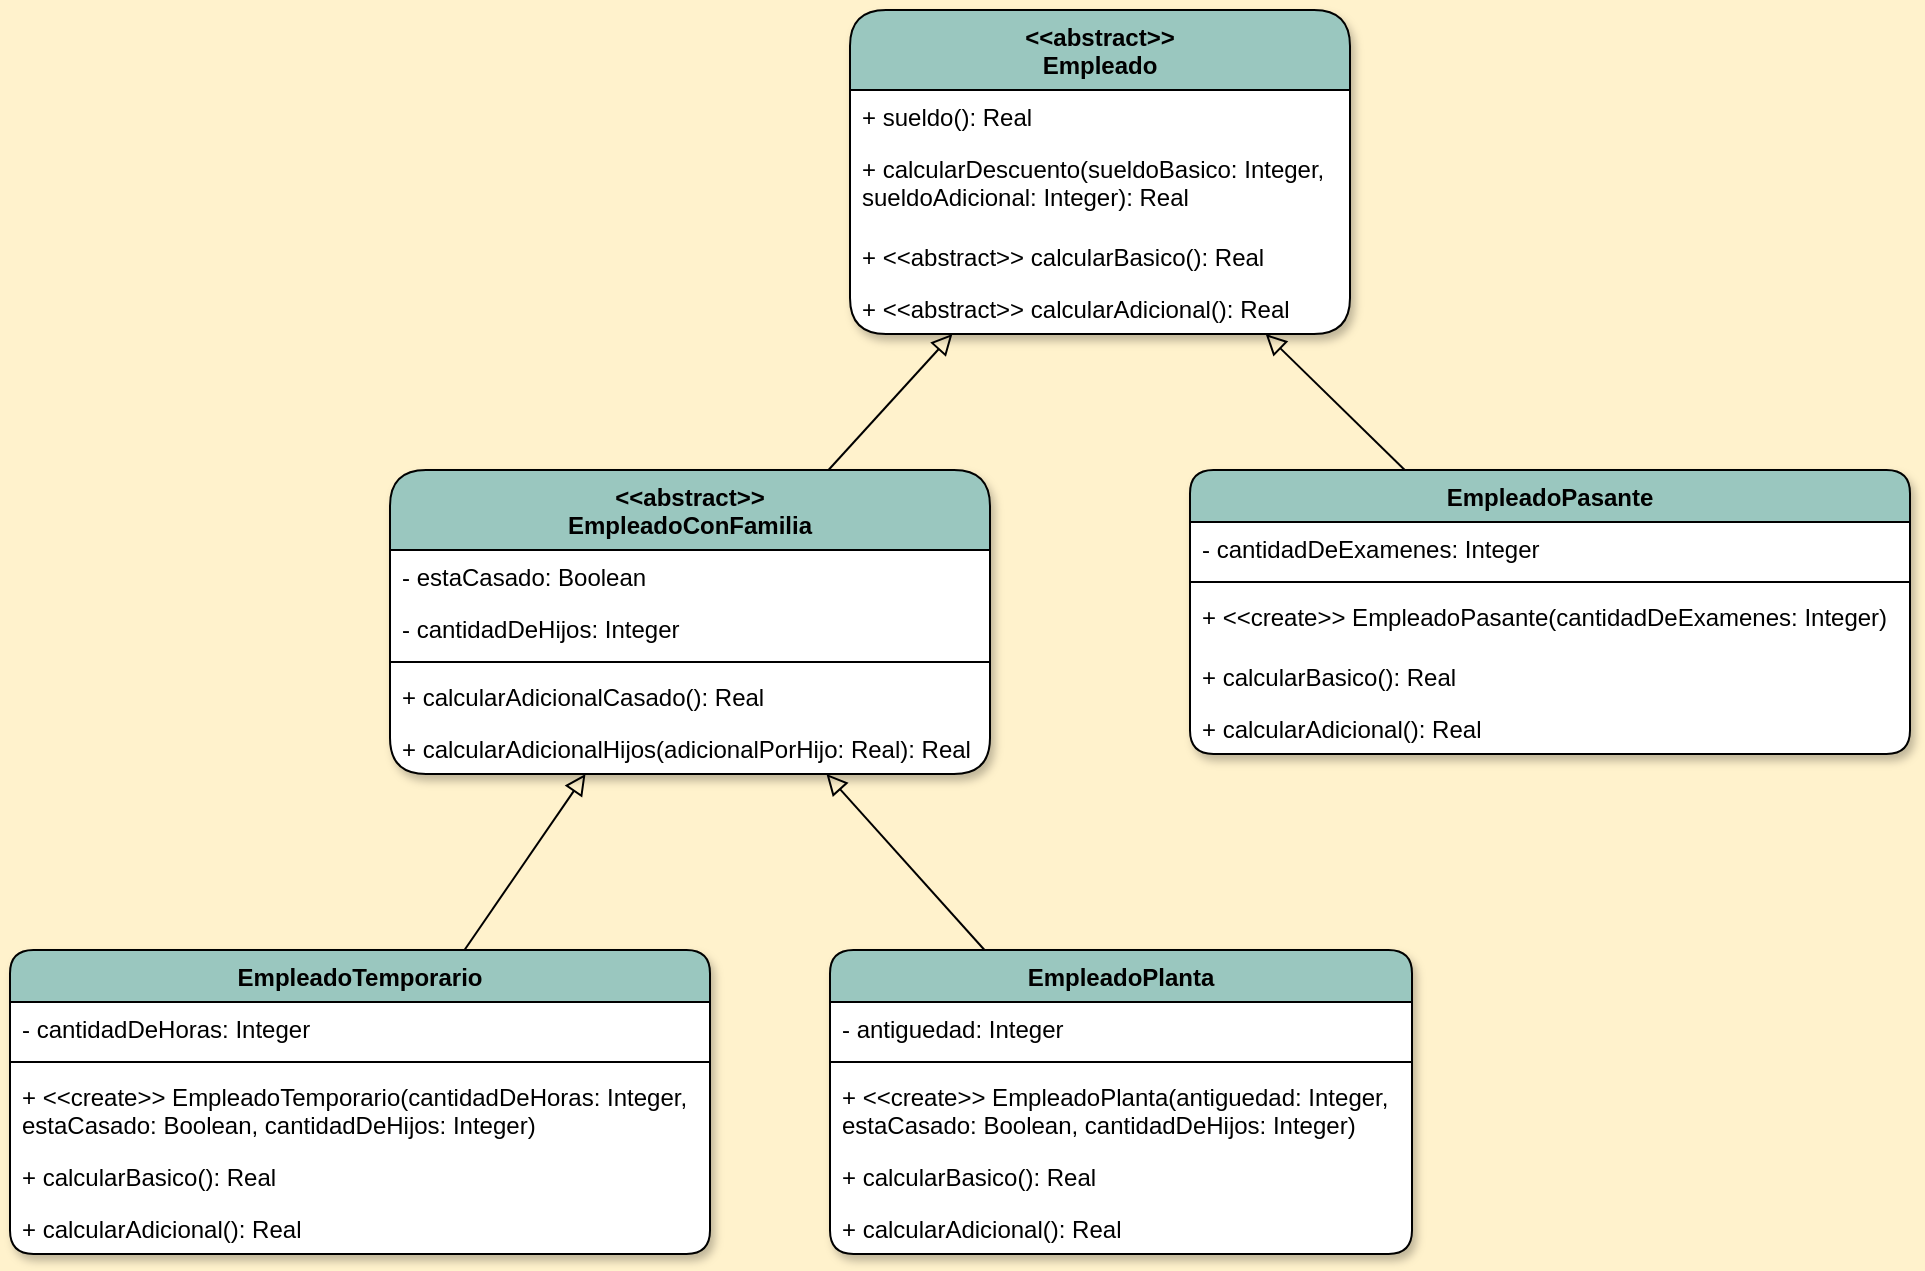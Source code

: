 <mxfile version="24.1.0" type="device">
  <diagram id="C5RBs43oDa-KdzZeNtuy" name="Page-1">
    <mxGraphModel dx="1707" dy="574" grid="1" gridSize="10" guides="1" tooltips="1" connect="1" arrows="1" fold="1" page="1" pageScale="1" pageWidth="827" pageHeight="1169" background="#FFF2CC" math="0" shadow="0">
      <root>
        <mxCell id="WIyWlLk6GJQsqaUBKTNV-0" />
        <mxCell id="WIyWlLk6GJQsqaUBKTNV-1" parent="WIyWlLk6GJQsqaUBKTNV-0" />
        <mxCell id="L9t3TZnKnSuacrHSOexU-0" value="&amp;lt;&amp;lt;abstract&amp;gt;&amp;gt;&lt;div&gt;Empleado&lt;/div&gt;" style="swimlane;fontStyle=1;align=center;verticalAlign=top;childLayout=stackLayout;horizontal=1;startSize=40;horizontalStack=0;resizeParent=1;resizeParentMax=0;resizeLast=0;collapsible=1;marginBottom=0;whiteSpace=wrap;html=1;rounded=1;shadow=1;fillColor=#9AC7BF;gradientColor=none;swimlaneFillColor=default;" parent="WIyWlLk6GJQsqaUBKTNV-1" vertex="1">
          <mxGeometry x="370" y="10" width="250" height="162" as="geometry" />
        </mxCell>
        <mxCell id="L9t3TZnKnSuacrHSOexU-3" value="+ sueldo(): Real" style="text;strokeColor=none;fillColor=none;align=left;verticalAlign=top;spacingLeft=4;spacingRight=4;overflow=hidden;rotatable=0;points=[[0,0.5],[1,0.5]];portConstraint=eastwest;whiteSpace=wrap;html=1;" parent="L9t3TZnKnSuacrHSOexU-0" vertex="1">
          <mxGeometry y="40" width="250" height="26" as="geometry" />
        </mxCell>
        <mxCell id="L9t3TZnKnSuacrHSOexU-31" value="+ calcularDescuento(sueldoBasico: Integer, sueldoAdicional: Integer): Real" style="text;strokeColor=none;fillColor=none;align=left;verticalAlign=top;spacingLeft=4;spacingRight=4;overflow=hidden;rotatable=0;points=[[0,0.5],[1,0.5]];portConstraint=eastwest;whiteSpace=wrap;html=1;" parent="L9t3TZnKnSuacrHSOexU-0" vertex="1">
          <mxGeometry y="66" width="250" height="44" as="geometry" />
        </mxCell>
        <mxCell id="L9t3TZnKnSuacrHSOexU-32" value="+ &amp;lt;&amp;lt;abstract&amp;gt;&amp;gt; calcularBasico(): Real" style="text;strokeColor=none;fillColor=none;align=left;verticalAlign=top;spacingLeft=4;spacingRight=4;overflow=hidden;rotatable=0;points=[[0,0.5],[1,0.5]];portConstraint=eastwest;whiteSpace=wrap;html=1;" parent="L9t3TZnKnSuacrHSOexU-0" vertex="1">
          <mxGeometry y="110" width="250" height="26" as="geometry" />
        </mxCell>
        <mxCell id="L9t3TZnKnSuacrHSOexU-33" value="+ &amp;lt;&amp;lt;abstract&amp;gt;&amp;gt; calcularAdicional(): Real" style="text;strokeColor=none;fillColor=none;align=left;verticalAlign=top;spacingLeft=4;spacingRight=4;overflow=hidden;rotatable=0;points=[[0,0.5],[1,0.5]];portConstraint=eastwest;whiteSpace=wrap;html=1;" parent="L9t3TZnKnSuacrHSOexU-0" vertex="1">
          <mxGeometry y="136" width="250" height="26" as="geometry" />
        </mxCell>
        <mxCell id="L9t3TZnKnSuacrHSOexU-27" style="edgeStyle=none;curved=1;rounded=0;orthogonalLoop=1;jettySize=auto;html=1;fontSize=12;startSize=8;endSize=8;endArrow=block;endFill=0;strokeColor=#000000;" parent="WIyWlLk6GJQsqaUBKTNV-1" source="L9t3TZnKnSuacrHSOexU-4" target="L9t3TZnKnSuacrHSOexU-21" edge="1">
          <mxGeometry relative="1" as="geometry" />
        </mxCell>
        <mxCell id="L9t3TZnKnSuacrHSOexU-4" value="EmpleadoTemporario" style="swimlane;fontStyle=1;align=center;verticalAlign=top;childLayout=stackLayout;horizontal=1;startSize=26;horizontalStack=0;resizeParent=1;resizeParentMax=0;resizeLast=0;collapsible=1;marginBottom=0;whiteSpace=wrap;html=1;rounded=1;shadow=1;fillColor=#9AC7BF;gradientColor=none;swimlaneFillColor=default;" parent="WIyWlLk6GJQsqaUBKTNV-1" vertex="1">
          <mxGeometry x="-50" y="480" width="350" height="152" as="geometry" />
        </mxCell>
        <mxCell id="L9t3TZnKnSuacrHSOexU-5" value="- cantidadDeHoras: Integer" style="text;strokeColor=none;fillColor=none;align=left;verticalAlign=top;spacingLeft=4;spacingRight=4;overflow=hidden;rotatable=0;points=[[0,0.5],[1,0.5]];portConstraint=eastwest;whiteSpace=wrap;html=1;" parent="L9t3TZnKnSuacrHSOexU-4" vertex="1">
          <mxGeometry y="26" width="350" height="26" as="geometry" />
        </mxCell>
        <mxCell id="L9t3TZnKnSuacrHSOexU-6" value="" style="line;strokeWidth=1;fillColor=none;align=left;verticalAlign=middle;spacingTop=-1;spacingLeft=3;spacingRight=3;rotatable=0;labelPosition=right;points=[];portConstraint=eastwest;strokeColor=inherit;" parent="L9t3TZnKnSuacrHSOexU-4" vertex="1">
          <mxGeometry y="52" width="350" height="8" as="geometry" />
        </mxCell>
        <mxCell id="L9t3TZnKnSuacrHSOexU-7" value="+ &amp;lt;&amp;lt;create&amp;gt;&amp;gt; EmpleadoTemporario(cantidadDeHoras: Integer, estaCasado: Boolean, cantidadDeHijos: Integer)" style="text;strokeColor=none;fillColor=none;align=left;verticalAlign=top;spacingLeft=4;spacingRight=4;overflow=hidden;rotatable=0;points=[[0,0.5],[1,0.5]];portConstraint=eastwest;whiteSpace=wrap;html=1;" parent="L9t3TZnKnSuacrHSOexU-4" vertex="1">
          <mxGeometry y="60" width="350" height="40" as="geometry" />
        </mxCell>
        <mxCell id="L9t3TZnKnSuacrHSOexU-34" value="+ calcularBasico(): Real" style="text;strokeColor=none;fillColor=none;align=left;verticalAlign=top;spacingLeft=4;spacingRight=4;overflow=hidden;rotatable=0;points=[[0,0.5],[1,0.5]];portConstraint=eastwest;whiteSpace=wrap;html=1;" parent="L9t3TZnKnSuacrHSOexU-4" vertex="1">
          <mxGeometry y="100" width="350" height="26" as="geometry" />
        </mxCell>
        <mxCell id="L9t3TZnKnSuacrHSOexU-35" value="+ calcularAdicional(): Real" style="text;strokeColor=none;fillColor=none;align=left;verticalAlign=top;spacingLeft=4;spacingRight=4;overflow=hidden;rotatable=0;points=[[0,0.5],[1,0.5]];portConstraint=eastwest;whiteSpace=wrap;html=1;" parent="L9t3TZnKnSuacrHSOexU-4" vertex="1">
          <mxGeometry y="126" width="350" height="26" as="geometry" />
        </mxCell>
        <mxCell id="L9t3TZnKnSuacrHSOexU-28" style="edgeStyle=none;curved=1;rounded=0;orthogonalLoop=1;jettySize=auto;html=1;fontSize=12;startSize=8;endSize=8;strokeColor=#000000;align=center;verticalAlign=middle;fontFamily=Helvetica;fontColor=default;labelBackgroundColor=default;endArrow=block;endFill=0;" parent="WIyWlLk6GJQsqaUBKTNV-1" source="L9t3TZnKnSuacrHSOexU-8" target="L9t3TZnKnSuacrHSOexU-21" edge="1">
          <mxGeometry relative="1" as="geometry" />
        </mxCell>
        <mxCell id="L9t3TZnKnSuacrHSOexU-8" value="EmpleadoPlanta" style="swimlane;fontStyle=1;align=center;verticalAlign=top;childLayout=stackLayout;horizontal=1;startSize=26;horizontalStack=0;resizeParent=1;resizeParentMax=0;resizeLast=0;collapsible=1;marginBottom=0;whiteSpace=wrap;html=1;rounded=1;shadow=1;fillColor=#9AC7BF;gradientColor=none;swimlaneFillColor=default;" parent="WIyWlLk6GJQsqaUBKTNV-1" vertex="1">
          <mxGeometry x="360" y="480" width="291" height="152" as="geometry" />
        </mxCell>
        <mxCell id="L9t3TZnKnSuacrHSOexU-20" value="- antiguedad: Integer" style="text;strokeColor=none;fillColor=none;align=left;verticalAlign=top;spacingLeft=4;spacingRight=4;overflow=hidden;rotatable=0;points=[[0,0.5],[1,0.5]];portConstraint=eastwest;whiteSpace=wrap;html=1;" parent="L9t3TZnKnSuacrHSOexU-8" vertex="1">
          <mxGeometry y="26" width="291" height="26" as="geometry" />
        </mxCell>
        <mxCell id="L9t3TZnKnSuacrHSOexU-10" value="" style="line;strokeWidth=1;fillColor=none;align=left;verticalAlign=middle;spacingTop=-1;spacingLeft=3;spacingRight=3;rotatable=0;labelPosition=right;points=[];portConstraint=eastwest;strokeColor=inherit;" parent="L9t3TZnKnSuacrHSOexU-8" vertex="1">
          <mxGeometry y="52" width="291" height="8" as="geometry" />
        </mxCell>
        <mxCell id="L9t3TZnKnSuacrHSOexU-41" value="+ &amp;lt;&amp;lt;create&amp;gt;&amp;gt; EmpleadoPlanta(antiguedad: Integer, estaCasado: Boolean, cantidadDeHijos: Integer)" style="text;strokeColor=none;fillColor=none;align=left;verticalAlign=top;spacingLeft=4;spacingRight=4;overflow=hidden;rotatable=0;points=[[0,0.5],[1,0.5]];portConstraint=eastwest;whiteSpace=wrap;html=1;" parent="L9t3TZnKnSuacrHSOexU-8" vertex="1">
          <mxGeometry y="60" width="291" height="40" as="geometry" />
        </mxCell>
        <mxCell id="L9t3TZnKnSuacrHSOexU-36" value="+ calcularBasico(): Real" style="text;strokeColor=none;fillColor=none;align=left;verticalAlign=top;spacingLeft=4;spacingRight=4;overflow=hidden;rotatable=0;points=[[0,0.5],[1,0.5]];portConstraint=eastwest;whiteSpace=wrap;html=1;" parent="L9t3TZnKnSuacrHSOexU-8" vertex="1">
          <mxGeometry y="100" width="291" height="26" as="geometry" />
        </mxCell>
        <mxCell id="L9t3TZnKnSuacrHSOexU-37" value="+ calcularAdicional(): Real" style="text;strokeColor=none;fillColor=none;align=left;verticalAlign=top;spacingLeft=4;spacingRight=4;overflow=hidden;rotatable=0;points=[[0,0.5],[1,0.5]];portConstraint=eastwest;whiteSpace=wrap;html=1;" parent="L9t3TZnKnSuacrHSOexU-8" vertex="1">
          <mxGeometry y="126" width="291" height="26" as="geometry" />
        </mxCell>
        <mxCell id="L9t3TZnKnSuacrHSOexU-30" style="edgeStyle=none;curved=1;rounded=0;orthogonalLoop=1;jettySize=auto;html=1;fontSize=12;startSize=8;endSize=8;strokeColor=#000000;align=center;verticalAlign=middle;fontFamily=Helvetica;fontColor=default;labelBackgroundColor=default;endArrow=block;endFill=0;" parent="WIyWlLk6GJQsqaUBKTNV-1" source="L9t3TZnKnSuacrHSOexU-12" target="L9t3TZnKnSuacrHSOexU-0" edge="1">
          <mxGeometry relative="1" as="geometry" />
        </mxCell>
        <mxCell id="L9t3TZnKnSuacrHSOexU-12" value="EmpleadoPasante" style="swimlane;fontStyle=1;align=center;verticalAlign=top;childLayout=stackLayout;horizontal=1;startSize=26;horizontalStack=0;resizeParent=1;resizeParentMax=0;resizeLast=0;collapsible=1;marginBottom=0;whiteSpace=wrap;html=1;rounded=1;shadow=1;fillColor=#9AC7BF;gradientColor=none;swimlaneFillColor=default;" parent="WIyWlLk6GJQsqaUBKTNV-1" vertex="1">
          <mxGeometry x="540" y="240" width="360" height="142" as="geometry" />
        </mxCell>
        <mxCell id="L9t3TZnKnSuacrHSOexU-13" value="- cantidadDeExamenes: Integer" style="text;strokeColor=none;fillColor=none;align=left;verticalAlign=top;spacingLeft=4;spacingRight=4;overflow=hidden;rotatable=0;points=[[0,0.5],[1,0.5]];portConstraint=eastwest;whiteSpace=wrap;html=1;" parent="L9t3TZnKnSuacrHSOexU-12" vertex="1">
          <mxGeometry y="26" width="360" height="26" as="geometry" />
        </mxCell>
        <mxCell id="L9t3TZnKnSuacrHSOexU-14" value="" style="line;strokeWidth=1;fillColor=none;align=left;verticalAlign=middle;spacingTop=-1;spacingLeft=3;spacingRight=3;rotatable=0;labelPosition=right;points=[];portConstraint=eastwest;strokeColor=inherit;" parent="L9t3TZnKnSuacrHSOexU-12" vertex="1">
          <mxGeometry y="52" width="360" height="8" as="geometry" />
        </mxCell>
        <mxCell id="L9t3TZnKnSuacrHSOexU-42" value="+ &amp;lt;&amp;lt;create&amp;gt;&amp;gt; EmpleadoPasante(cantidadDeExamenes: Integer)" style="text;strokeColor=none;fillColor=none;align=left;verticalAlign=top;spacingLeft=4;spacingRight=4;overflow=hidden;rotatable=0;points=[[0,0.5],[1,0.5]];portConstraint=eastwest;whiteSpace=wrap;html=1;" parent="L9t3TZnKnSuacrHSOexU-12" vertex="1">
          <mxGeometry y="60" width="360" height="30" as="geometry" />
        </mxCell>
        <mxCell id="L9t3TZnKnSuacrHSOexU-38" value="+ calcularBasico(): Real" style="text;strokeColor=none;fillColor=none;align=left;verticalAlign=top;spacingLeft=4;spacingRight=4;overflow=hidden;rotatable=0;points=[[0,0.5],[1,0.5]];portConstraint=eastwest;whiteSpace=wrap;html=1;" parent="L9t3TZnKnSuacrHSOexU-12" vertex="1">
          <mxGeometry y="90" width="360" height="26" as="geometry" />
        </mxCell>
        <mxCell id="L9t3TZnKnSuacrHSOexU-39" value="+ calcularAdicional(): Real" style="text;strokeColor=none;fillColor=none;align=left;verticalAlign=top;spacingLeft=4;spacingRight=4;overflow=hidden;rotatable=0;points=[[0,0.5],[1,0.5]];portConstraint=eastwest;whiteSpace=wrap;html=1;" parent="L9t3TZnKnSuacrHSOexU-12" vertex="1">
          <mxGeometry y="116" width="360" height="26" as="geometry" />
        </mxCell>
        <mxCell id="L9t3TZnKnSuacrHSOexU-29" style="edgeStyle=none;curved=1;rounded=0;orthogonalLoop=1;jettySize=auto;html=1;fontSize=12;startSize=8;endSize=8;strokeColor=#000000;align=center;verticalAlign=middle;fontFamily=Helvetica;fontColor=default;labelBackgroundColor=default;endArrow=block;endFill=0;" parent="WIyWlLk6GJQsqaUBKTNV-1" source="L9t3TZnKnSuacrHSOexU-21" target="L9t3TZnKnSuacrHSOexU-0" edge="1">
          <mxGeometry relative="1" as="geometry" />
        </mxCell>
        <mxCell id="L9t3TZnKnSuacrHSOexU-21" value="&amp;lt;&amp;lt;abstract&amp;gt;&amp;gt;&lt;div&gt;EmpleadoConFamilia&lt;/div&gt;" style="swimlane;fontStyle=1;align=center;verticalAlign=top;childLayout=stackLayout;horizontal=1;startSize=40;horizontalStack=0;resizeParent=1;resizeParentMax=0;resizeLast=0;collapsible=1;marginBottom=0;whiteSpace=wrap;html=1;rounded=1;shadow=1;fillColor=#9AC7BF;gradientColor=none;swimlaneFillColor=default;" parent="WIyWlLk6GJQsqaUBKTNV-1" vertex="1">
          <mxGeometry x="140" y="240" width="300" height="152" as="geometry" />
        </mxCell>
        <mxCell id="L9t3TZnKnSuacrHSOexU-23" value="- estaCasado: Boolean" style="text;strokeColor=none;fillColor=none;align=left;verticalAlign=top;spacingLeft=4;spacingRight=4;overflow=hidden;rotatable=0;points=[[0,0.5],[1,0.5]];portConstraint=eastwest;whiteSpace=wrap;html=1;" parent="L9t3TZnKnSuacrHSOexU-21" vertex="1">
          <mxGeometry y="40" width="300" height="26" as="geometry" />
        </mxCell>
        <mxCell id="L9t3TZnKnSuacrHSOexU-24" value="- cantidadDeHijos: Integer" style="text;strokeColor=none;fillColor=none;align=left;verticalAlign=top;spacingLeft=4;spacingRight=4;overflow=hidden;rotatable=0;points=[[0,0.5],[1,0.5]];portConstraint=eastwest;whiteSpace=wrap;html=1;" parent="L9t3TZnKnSuacrHSOexU-21" vertex="1">
          <mxGeometry y="66" width="300" height="26" as="geometry" />
        </mxCell>
        <mxCell id="L9t3TZnKnSuacrHSOexU-25" value="" style="line;strokeWidth=1;fillColor=none;align=left;verticalAlign=middle;spacingTop=-1;spacingLeft=3;spacingRight=3;rotatable=0;labelPosition=right;points=[];portConstraint=eastwest;strokeColor=inherit;" parent="L9t3TZnKnSuacrHSOexU-21" vertex="1">
          <mxGeometry y="92" width="300" height="8" as="geometry" />
        </mxCell>
        <mxCell id="L9t3TZnKnSuacrHSOexU-26" value="+ calcularAdicionalCasado(): Real" style="text;strokeColor=none;fillColor=none;align=left;verticalAlign=top;spacingLeft=4;spacingRight=4;overflow=hidden;rotatable=0;points=[[0,0.5],[1,0.5]];portConstraint=eastwest;whiteSpace=wrap;html=1;" parent="L9t3TZnKnSuacrHSOexU-21" vertex="1">
          <mxGeometry y="100" width="300" height="26" as="geometry" />
        </mxCell>
        <mxCell id="L9t3TZnKnSuacrHSOexU-40" value="+ calcularAdicionalHijos(adicionalPorHijo: Real): Real" style="text;strokeColor=none;fillColor=none;align=left;verticalAlign=top;spacingLeft=4;spacingRight=4;overflow=hidden;rotatable=0;points=[[0,0.5],[1,0.5]];portConstraint=eastwest;whiteSpace=wrap;html=1;" parent="L9t3TZnKnSuacrHSOexU-21" vertex="1">
          <mxGeometry y="126" width="300" height="26" as="geometry" />
        </mxCell>
      </root>
    </mxGraphModel>
  </diagram>
</mxfile>
